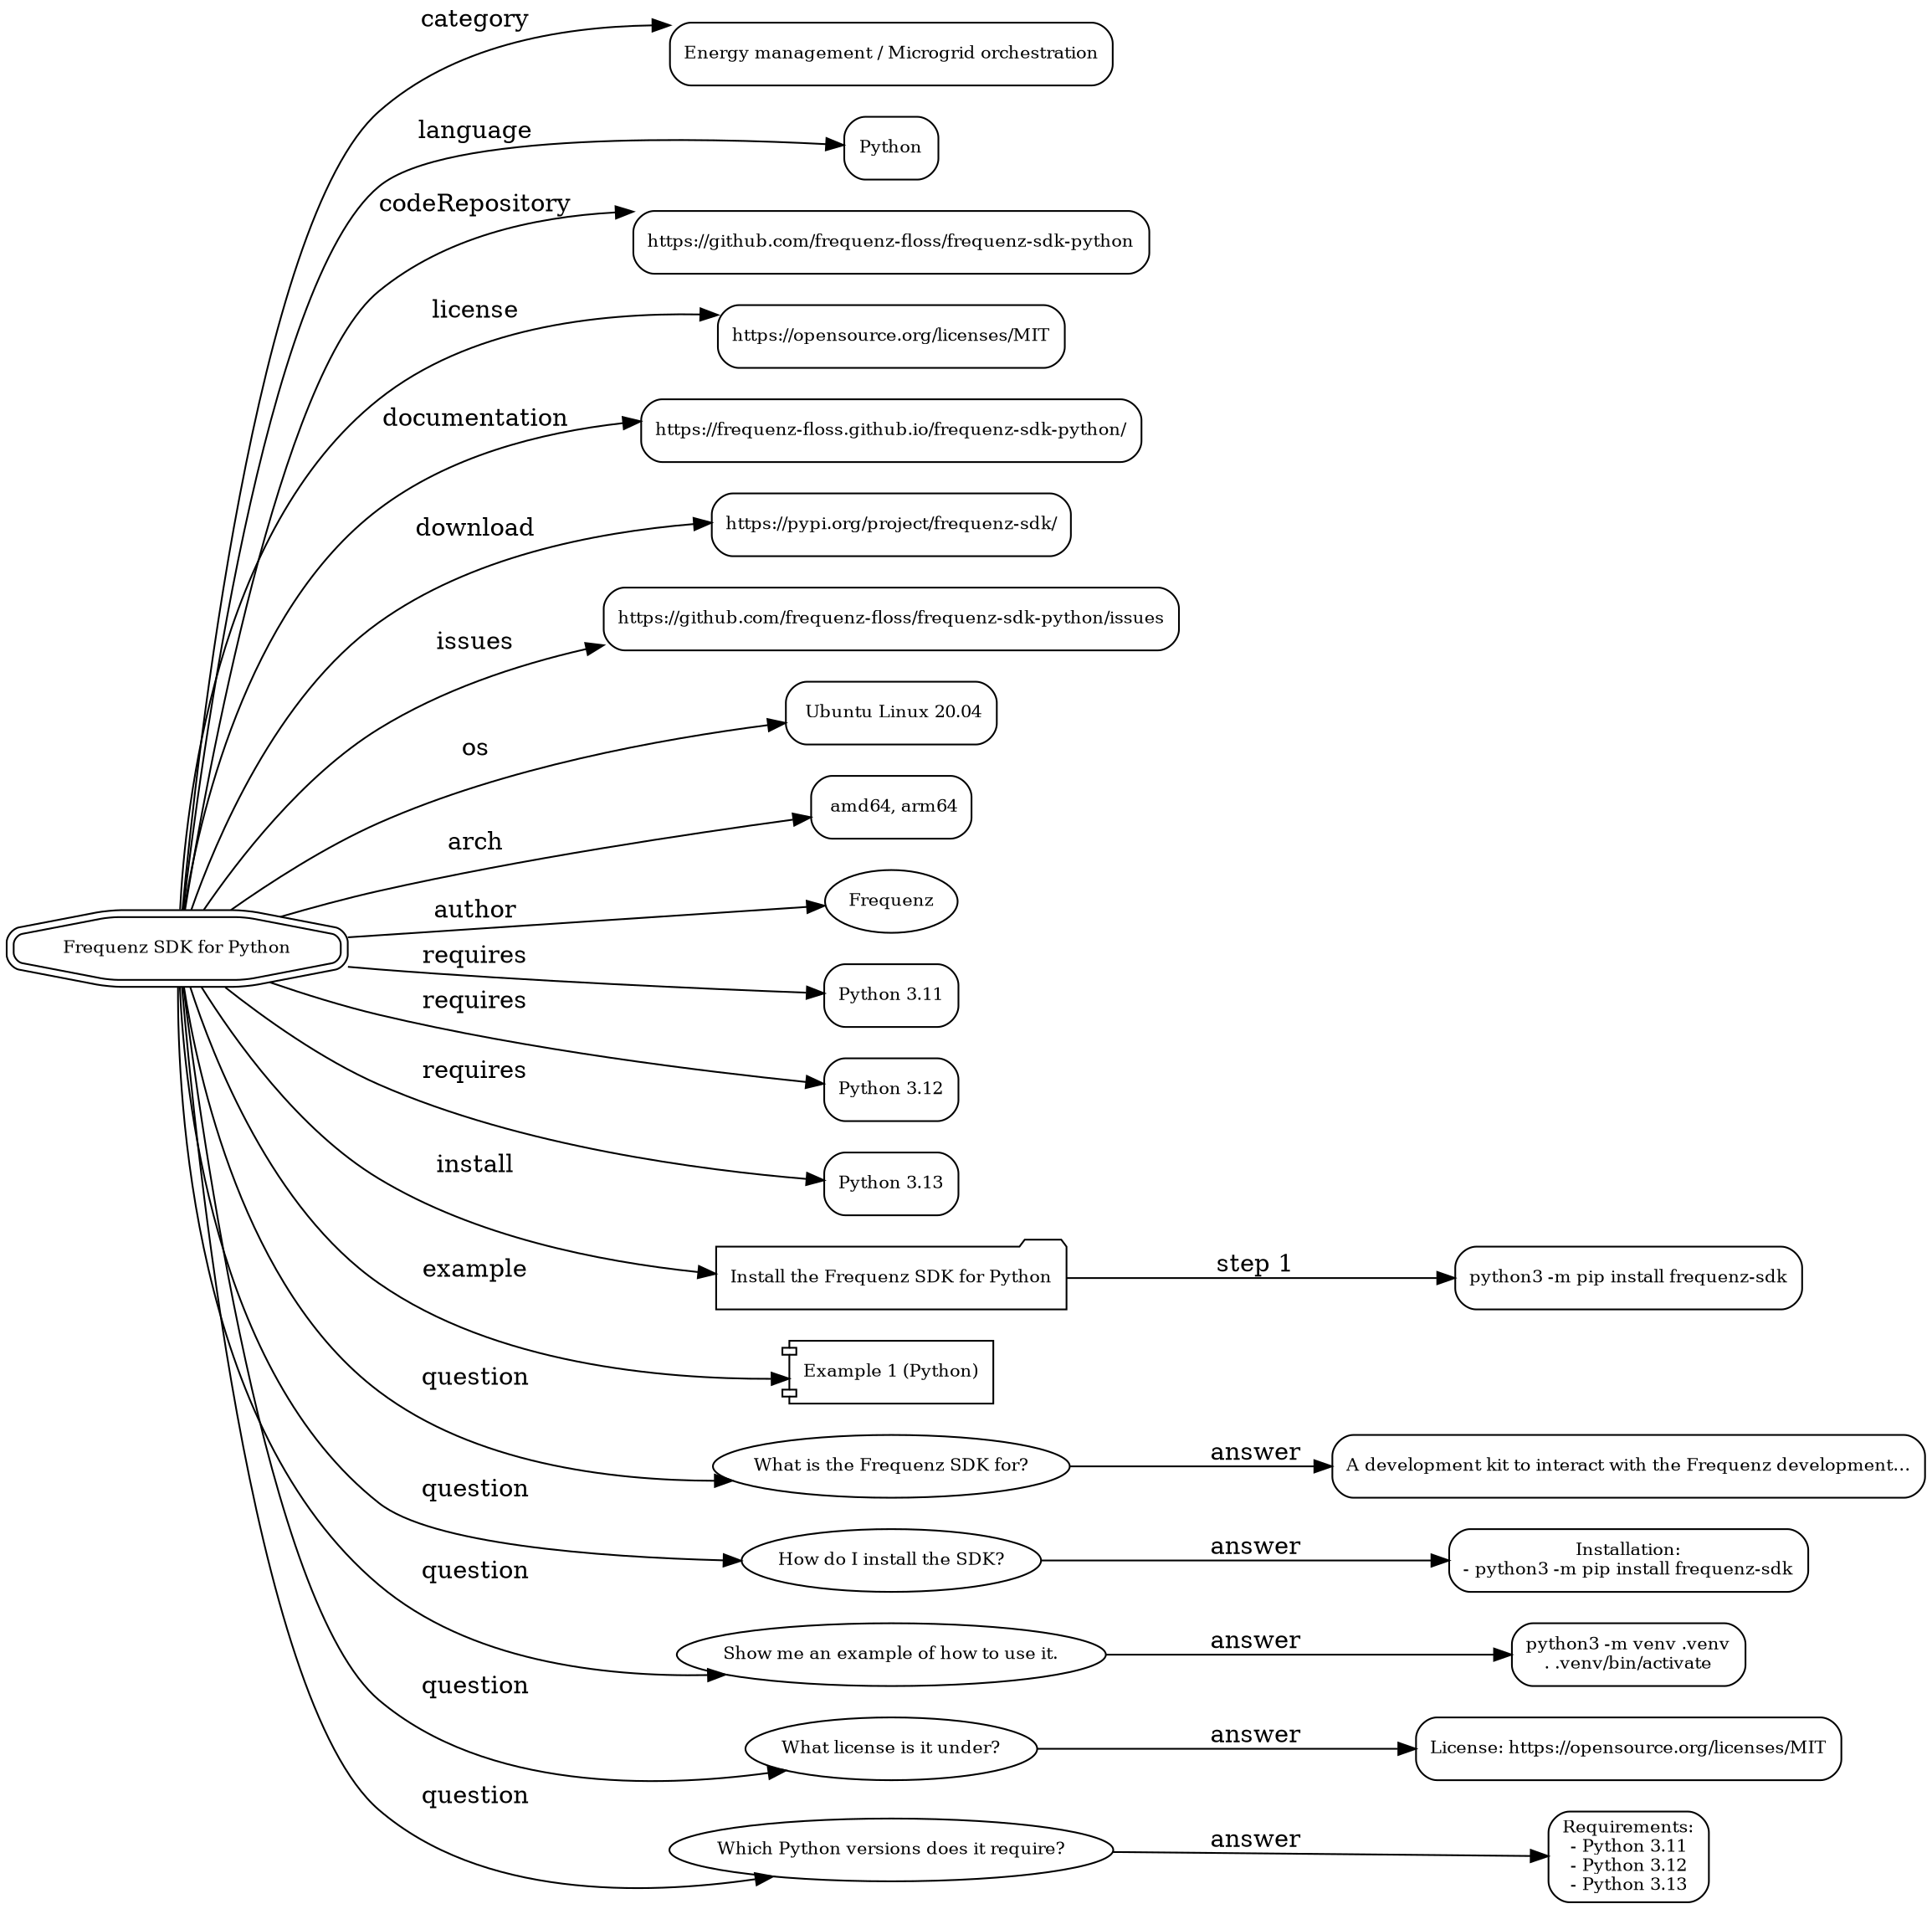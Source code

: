digraph G {
  rankdir=LR;
  node [shape=box, style=rounded, fontsize=10];
  root [label="Frequenz SDK for Python"] [shape="doubleoctagon"];
  applicationCategory [label="Energy management / Microgrid orchestration"] [shape="box"];
  programmingLanguage [label="Python"] [shape="box"];
  codeRepository [label="https://github.com/frequenz-floss/frequenz-sdk-python"] [shape="box"];
  license [label="https://opensource.org/licenses/MIT"] [shape="box"];
  documentation [label="https://frequenz-floss.github.io/frequenz-sdk-python/"] [shape="box"];
  downloadUrl [label="https://pypi.org/project/frequenz-sdk/"] [shape="box"];
  issueTracker [label="https://github.com/frequenz-floss/frequenz-sdk-python/issues"] [shape="box"];
  operatingSystem [label=" Ubuntu Linux 20.04"] [shape="box"];
  processorRequirements [label=" amd64, arm64"] [shape="box"];
  author [label="Frequenz"] [shape="ellipse"];
  req_1 [label="Python 3.11"] [shape="box"];
  req_2 [label="Python 3.12"] [shape="box"];
  req_3 [label="Python 3.13"] [shape="box"];
  install [label="Install the Frequenz SDK for Python"] [shape="folder"];
  step_1 [label="python3 -m pip install frequenz-sdk"] [shape="box"];
  example_1 [label="Example 1 (Python)"] [shape="component"];
  q_1 [label="What is the Frequenz SDK for?"] [shape="oval"];
  a_1 [label="A development kit to interact with the Frequenz development…"] [shape="box"];
  q_2 [label="How do I install the SDK?"] [shape="oval"];
  a_2 [label="Installation:\n- python3 -m pip install frequenz-sdk"] [shape="box"];
  q_3 [label="Show me an example of how to use it."] [shape="oval"];
  a_3 [label="python3 -m venv .venv\n. .venv/bin/activate"] [shape="box"];
  q_4 [label="What license is it under?"] [shape="oval"];
  a_4 [label="License: https://opensource.org/licenses/MIT"] [shape="box"];
  q_5 [label="Which Python versions does it require?"] [shape="oval"];
  a_5 [label="Requirements:\n- Python 3.11\n- Python 3.12\n- Python 3.13"] [shape="box"];
  root -> applicationCategory [label="category"];

  root -> programmingLanguage [label="language"];

  root -> codeRepository [label="codeRepository"];

  root -> license [label="license"];

  root -> documentation [label="documentation"];

  root -> downloadUrl [label="download"];

  root -> issueTracker [label="issues"];

  root -> operatingSystem [label="os"];

  root -> processorRequirements [label="arch"];

  root -> author [label="author"];

  root -> req_1 [label="requires"];

  root -> req_2 [label="requires"];

  root -> req_3 [label="requires"];

  root -> install [label="install"];

  install -> step_1 [label="step 1"];

  root -> example_1 [label="example"];

  root -> q_1 [label="question"];

  q_1 -> a_1 [label="answer"];

  root -> q_2 [label="question"];

  q_2 -> a_2 [label="answer"];

  root -> q_3 [label="question"];

  q_3 -> a_3 [label="answer"];

  root -> q_4 [label="question"];

  q_4 -> a_4 [label="answer"];

  root -> q_5 [label="question"];

  q_5 -> a_5 [label="answer"];

}